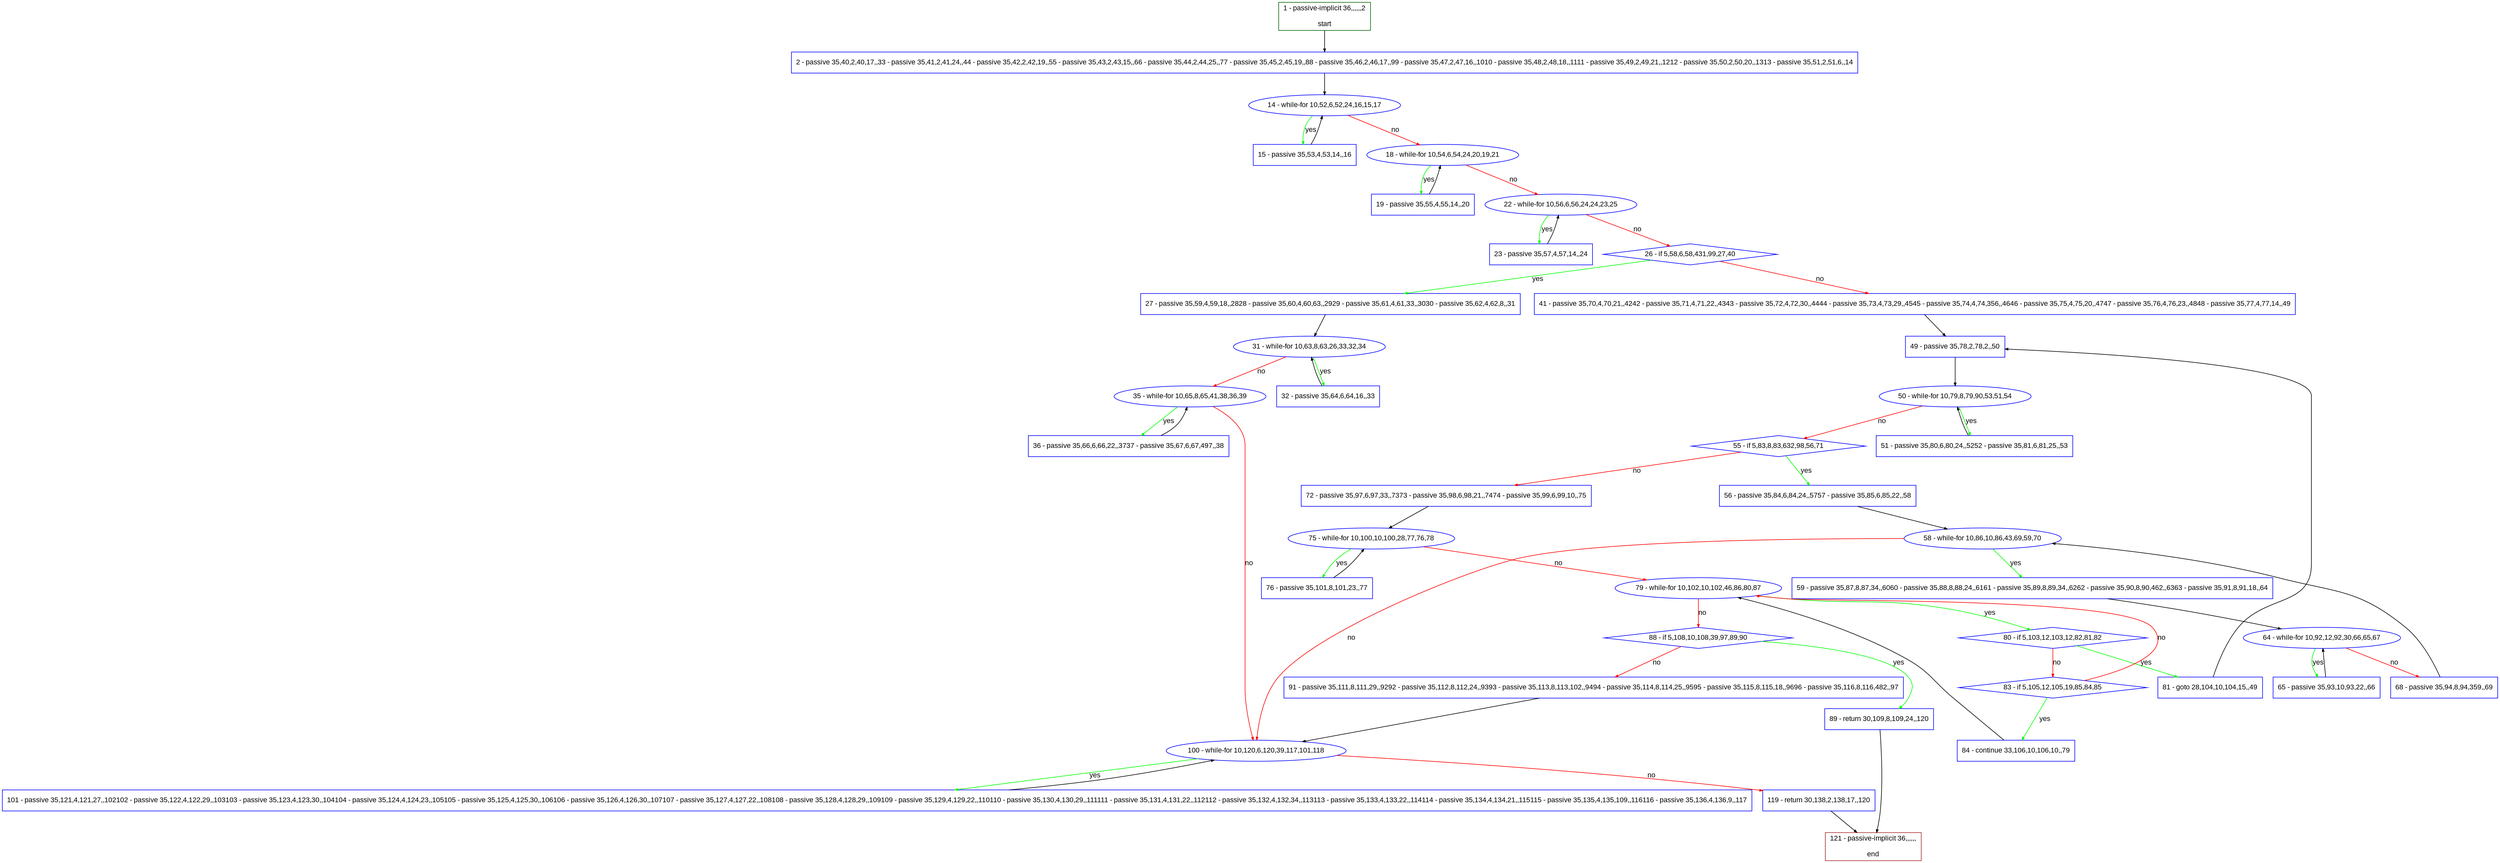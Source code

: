 digraph "" {
  graph [pack="true", label="", fontsize="12", packmode="clust", fontname="Arial", fillcolor="#FFFFCC", bgcolor="white", style="rounded,filled", compound="true"];
  node [node_initialized="no", label="", color="grey", fontsize="12", fillcolor="white", fontname="Arial", style="filled", shape="rectangle", compound="true", fixedsize="false"];
  edge [fontcolor="black", arrowhead="normal", arrowtail="none", arrowsize="0.5", ltail="", label="", color="black", fontsize="12", lhead="", fontname="Arial", dir="forward", compound="true"];
  __N1 [label="2 - passive 35,40,2,40,17,,33 - passive 35,41,2,41,24,,44 - passive 35,42,2,42,19,,55 - passive 35,43,2,43,15,,66 - passive 35,44,2,44,25,,77 - passive 35,45,2,45,19,,88 - passive 35,46,2,46,17,,99 - passive 35,47,2,47,16,,1010 - passive 35,48,2,48,18,,1111 - passive 35,49,2,49,21,,1212 - passive 35,50,2,50,20,,1313 - passive 35,51,2,51,6,,14", color="#0000ff", fillcolor="#ffffff", style="filled", shape="box"];
  __N2 [label="1 - passive-implicit 36,,,,,,2\n\nstart", color="#006400", fillcolor="#ffffff", style="filled", shape="box"];
  __N3 [label="14 - while-for 10,52,6,52,24,16,15,17", color="#0000ff", fillcolor="#ffffff", style="filled", shape="oval"];
  __N4 [label="15 - passive 35,53,4,53,14,,16", color="#0000ff", fillcolor="#ffffff", style="filled", shape="box"];
  __N5 [label="18 - while-for 10,54,6,54,24,20,19,21", color="#0000ff", fillcolor="#ffffff", style="filled", shape="oval"];
  __N6 [label="19 - passive 35,55,4,55,14,,20", color="#0000ff", fillcolor="#ffffff", style="filled", shape="box"];
  __N7 [label="22 - while-for 10,56,6,56,24,24,23,25", color="#0000ff", fillcolor="#ffffff", style="filled", shape="oval"];
  __N8 [label="23 - passive 35,57,4,57,14,,24", color="#0000ff", fillcolor="#ffffff", style="filled", shape="box"];
  __N9 [label="26 - if 5,58,6,58,431,99,27,40", color="#0000ff", fillcolor="#ffffff", style="filled", shape="diamond"];
  __N10 [label="27 - passive 35,59,4,59,18,,2828 - passive 35,60,4,60,63,,2929 - passive 35,61,4,61,33,,3030 - passive 35,62,4,62,8,,31", color="#0000ff", fillcolor="#ffffff", style="filled", shape="box"];
  __N11 [label="41 - passive 35,70,4,70,21,,4242 - passive 35,71,4,71,22,,4343 - passive 35,72,4,72,30,,4444 - passive 35,73,4,73,29,,4545 - passive 35,74,4,74,356,,4646 - passive 35,75,4,75,20,,4747 - passive 35,76,4,76,23,,4848 - passive 35,77,4,77,14,,49", color="#0000ff", fillcolor="#ffffff", style="filled", shape="box"];
  __N12 [label="31 - while-for 10,63,8,63,26,33,32,34", color="#0000ff", fillcolor="#ffffff", style="filled", shape="oval"];
  __N13 [label="32 - passive 35,64,6,64,16,,33", color="#0000ff", fillcolor="#ffffff", style="filled", shape="box"];
  __N14 [label="35 - while-for 10,65,8,65,41,38,36,39", color="#0000ff", fillcolor="#ffffff", style="filled", shape="oval"];
  __N15 [label="36 - passive 35,66,6,66,22,,3737 - passive 35,67,6,67,497,,38", color="#0000ff", fillcolor="#ffffff", style="filled", shape="box"];
  __N16 [label="100 - while-for 10,120,6,120,39,117,101,118", color="#0000ff", fillcolor="#ffffff", style="filled", shape="oval"];
  __N17 [label="49 - passive 35,78,2,78,2,,50", color="#0000ff", fillcolor="#ffffff", style="filled", shape="box"];
  __N18 [label="50 - while-for 10,79,8,79,90,53,51,54", color="#0000ff", fillcolor="#ffffff", style="filled", shape="oval"];
  __N19 [label="51 - passive 35,80,6,80,24,,5252 - passive 35,81,6,81,25,,53", color="#0000ff", fillcolor="#ffffff", style="filled", shape="box"];
  __N20 [label="55 - if 5,83,8,83,632,98,56,71", color="#0000ff", fillcolor="#ffffff", style="filled", shape="diamond"];
  __N21 [label="56 - passive 35,84,6,84,24,,5757 - passive 35,85,6,85,22,,58", color="#0000ff", fillcolor="#ffffff", style="filled", shape="box"];
  __N22 [label="72 - passive 35,97,6,97,33,,7373 - passive 35,98,6,98,21,,7474 - passive 35,99,6,99,10,,75", color="#0000ff", fillcolor="#ffffff", style="filled", shape="box"];
  __N23 [label="58 - while-for 10,86,10,86,43,69,59,70", color="#0000ff", fillcolor="#ffffff", style="filled", shape="oval"];
  __N24 [label="59 - passive 35,87,8,87,34,,6060 - passive 35,88,8,88,24,,6161 - passive 35,89,8,89,34,,6262 - passive 35,90,8,90,462,,6363 - passive 35,91,8,91,18,,64", color="#0000ff", fillcolor="#ffffff", style="filled", shape="box"];
  __N25 [label="64 - while-for 10,92,12,92,30,66,65,67", color="#0000ff", fillcolor="#ffffff", style="filled", shape="oval"];
  __N26 [label="65 - passive 35,93,10,93,22,,66", color="#0000ff", fillcolor="#ffffff", style="filled", shape="box"];
  __N27 [label="68 - passive 35,94,8,94,359,,69", color="#0000ff", fillcolor="#ffffff", style="filled", shape="box"];
  __N28 [label="75 - while-for 10,100,10,100,28,77,76,78", color="#0000ff", fillcolor="#ffffff", style="filled", shape="oval"];
  __N29 [label="76 - passive 35,101,8,101,23,,77", color="#0000ff", fillcolor="#ffffff", style="filled", shape="box"];
  __N30 [label="79 - while-for 10,102,10,102,46,86,80,87", color="#0000ff", fillcolor="#ffffff", style="filled", shape="oval"];
  __N31 [label="80 - if 5,103,12,103,12,82,81,82", color="#0000ff", fillcolor="#ffffff", style="filled", shape="diamond"];
  __N32 [label="88 - if 5,108,10,108,39,97,89,90", color="#0000ff", fillcolor="#ffffff", style="filled", shape="diamond"];
  __N33 [label="81 - goto 28,104,10,104,15,,49", color="#0000ff", fillcolor="#ffffff", style="filled", shape="box"];
  __N34 [label="83 - if 5,105,12,105,19,85,84,85", color="#0000ff", fillcolor="#ffffff", style="filled", shape="diamond"];
  __N35 [label="84 - continue 33,106,10,106,10,,79", color="#0000ff", fillcolor="#ffffff", style="filled", shape="box"];
  __N36 [label="89 - return 30,109,8,109,24,,120", color="#0000ff", fillcolor="#ffffff", style="filled", shape="box"];
  __N37 [label="91 - passive 35,111,8,111,29,,9292 - passive 35,112,8,112,24,,9393 - passive 35,113,8,113,102,,9494 - passive 35,114,8,114,25,,9595 - passive 35,115,8,115,18,,9696 - passive 35,116,8,116,482,,97", color="#0000ff", fillcolor="#ffffff", style="filled", shape="box"];
  __N38 [label="121 - passive-implicit 36,,,,,,\n\nend", color="#a52a2a", fillcolor="#ffffff", style="filled", shape="box"];
  __N39 [label="101 - passive 35,121,4,121,27,,102102 - passive 35,122,4,122,29,,103103 - passive 35,123,4,123,30,,104104 - passive 35,124,4,124,23,,105105 - passive 35,125,4,125,30,,106106 - passive 35,126,4,126,30,,107107 - passive 35,127,4,127,22,,108108 - passive 35,128,4,128,29,,109109 - passive 35,129,4,129,22,,110110 - passive 35,130,4,130,29,,111111 - passive 35,131,4,131,22,,112112 - passive 35,132,4,132,34,,113113 - passive 35,133,4,133,22,,114114 - passive 35,134,4,134,21,,115115 - passive 35,135,4,135,109,,116116 - passive 35,136,4,136,9,,117", color="#0000ff", fillcolor="#ffffff", style="filled", shape="box"];
  __N40 [label="119 - return 30,138,2,138,17,,120", color="#0000ff", fillcolor="#ffffff", style="filled", shape="box"];
  __N2 -> __N1 [arrowhead="normal", arrowtail="none", color="#000000", label="", dir="forward"];
  __N1 -> __N3 [arrowhead="normal", arrowtail="none", color="#000000", label="", dir="forward"];
  __N3 -> __N4 [arrowhead="normal", arrowtail="none", color="#00ff00", label="yes", dir="forward"];
  __N4 -> __N3 [arrowhead="normal", arrowtail="none", color="#000000", label="", dir="forward"];
  __N3 -> __N5 [arrowhead="normal", arrowtail="none", color="#ff0000", label="no", dir="forward"];
  __N5 -> __N6 [arrowhead="normal", arrowtail="none", color="#00ff00", label="yes", dir="forward"];
  __N6 -> __N5 [arrowhead="normal", arrowtail="none", color="#000000", label="", dir="forward"];
  __N5 -> __N7 [arrowhead="normal", arrowtail="none", color="#ff0000", label="no", dir="forward"];
  __N7 -> __N8 [arrowhead="normal", arrowtail="none", color="#00ff00", label="yes", dir="forward"];
  __N8 -> __N7 [arrowhead="normal", arrowtail="none", color="#000000", label="", dir="forward"];
  __N7 -> __N9 [arrowhead="normal", arrowtail="none", color="#ff0000", label="no", dir="forward"];
  __N9 -> __N10 [arrowhead="normal", arrowtail="none", color="#00ff00", label="yes", dir="forward"];
  __N9 -> __N11 [arrowhead="normal", arrowtail="none", color="#ff0000", label="no", dir="forward"];
  __N10 -> __N12 [arrowhead="normal", arrowtail="none", color="#000000", label="", dir="forward"];
  __N12 -> __N13 [arrowhead="normal", arrowtail="none", color="#00ff00", label="yes", dir="forward"];
  __N13 -> __N12 [arrowhead="normal", arrowtail="none", color="#000000", label="", dir="forward"];
  __N12 -> __N14 [arrowhead="normal", arrowtail="none", color="#ff0000", label="no", dir="forward"];
  __N14 -> __N15 [arrowhead="normal", arrowtail="none", color="#00ff00", label="yes", dir="forward"];
  __N15 -> __N14 [arrowhead="normal", arrowtail="none", color="#000000", label="", dir="forward"];
  __N14 -> __N16 [arrowhead="normal", arrowtail="none", color="#ff0000", label="no", dir="forward"];
  __N11 -> __N17 [arrowhead="normal", arrowtail="none", color="#000000", label="", dir="forward"];
  __N17 -> __N18 [arrowhead="normal", arrowtail="none", color="#000000", label="", dir="forward"];
  __N18 -> __N19 [arrowhead="normal", arrowtail="none", color="#00ff00", label="yes", dir="forward"];
  __N19 -> __N18 [arrowhead="normal", arrowtail="none", color="#000000", label="", dir="forward"];
  __N18 -> __N20 [arrowhead="normal", arrowtail="none", color="#ff0000", label="no", dir="forward"];
  __N20 -> __N21 [arrowhead="normal", arrowtail="none", color="#00ff00", label="yes", dir="forward"];
  __N20 -> __N22 [arrowhead="normal", arrowtail="none", color="#ff0000", label="no", dir="forward"];
  __N21 -> __N23 [arrowhead="normal", arrowtail="none", color="#000000", label="", dir="forward"];
  __N23 -> __N24 [arrowhead="normal", arrowtail="none", color="#00ff00", label="yes", dir="forward"];
  __N23 -> __N16 [arrowhead="normal", arrowtail="none", color="#ff0000", label="no", dir="forward"];
  __N24 -> __N25 [arrowhead="normal", arrowtail="none", color="#000000", label="", dir="forward"];
  __N25 -> __N26 [arrowhead="normal", arrowtail="none", color="#00ff00", label="yes", dir="forward"];
  __N26 -> __N25 [arrowhead="normal", arrowtail="none", color="#000000", label="", dir="forward"];
  __N25 -> __N27 [arrowhead="normal", arrowtail="none", color="#ff0000", label="no", dir="forward"];
  __N27 -> __N23 [arrowhead="normal", arrowtail="none", color="#000000", label="", dir="forward"];
  __N22 -> __N28 [arrowhead="normal", arrowtail="none", color="#000000", label="", dir="forward"];
  __N28 -> __N29 [arrowhead="normal", arrowtail="none", color="#00ff00", label="yes", dir="forward"];
  __N29 -> __N28 [arrowhead="normal", arrowtail="none", color="#000000", label="", dir="forward"];
  __N28 -> __N30 [arrowhead="normal", arrowtail="none", color="#ff0000", label="no", dir="forward"];
  __N30 -> __N31 [arrowhead="normal", arrowtail="none", color="#00ff00", label="yes", dir="forward"];
  __N30 -> __N32 [arrowhead="normal", arrowtail="none", color="#ff0000", label="no", dir="forward"];
  __N31 -> __N33 [arrowhead="normal", arrowtail="none", color="#00ff00", label="yes", dir="forward"];
  __N31 -> __N34 [arrowhead="normal", arrowtail="none", color="#ff0000", label="no", dir="forward"];
  __N33 -> __N17 [arrowhead="normal", arrowtail="none", color="#000000", label="", dir="forward"];
  __N34 -> __N30 [arrowhead="normal", arrowtail="none", color="#ff0000", label="no", dir="forward"];
  __N34 -> __N35 [arrowhead="normal", arrowtail="none", color="#00ff00", label="yes", dir="forward"];
  __N35 -> __N30 [arrowhead="normal", arrowtail="none", color="#000000", label="", dir="forward"];
  __N32 -> __N36 [arrowhead="normal", arrowtail="none", color="#00ff00", label="yes", dir="forward"];
  __N32 -> __N37 [arrowhead="normal", arrowtail="none", color="#ff0000", label="no", dir="forward"];
  __N36 -> __N38 [arrowhead="normal", arrowtail="none", color="#000000", label="", dir="forward"];
  __N37 -> __N16 [arrowhead="normal", arrowtail="none", color="#000000", label="", dir="forward"];
  __N16 -> __N39 [arrowhead="normal", arrowtail="none", color="#00ff00", label="yes", dir="forward"];
  __N39 -> __N16 [arrowhead="normal", arrowtail="none", color="#000000", label="", dir="forward"];
  __N16 -> __N40 [arrowhead="normal", arrowtail="none", color="#ff0000", label="no", dir="forward"];
  __N40 -> __N38 [arrowhead="normal", arrowtail="none", color="#000000", label="", dir="forward"];
}
